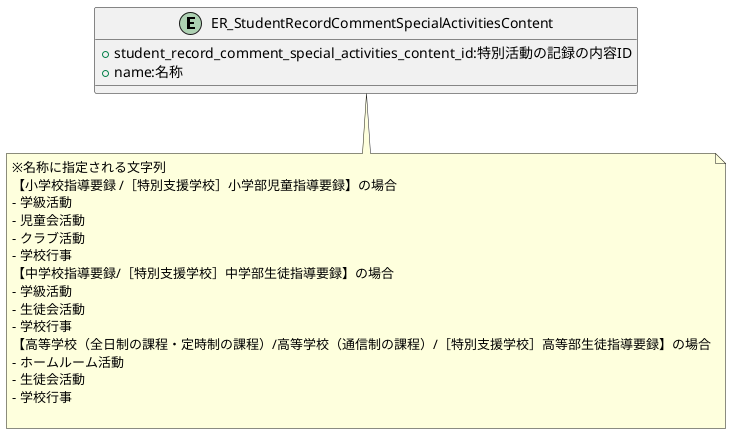 @startuml

entity "ER_StudentRecordCommentSpecialActivitiesContent"{
    + student_record_comment_special_activities_content_id:特別活動の記録の内容ID
    + name:名称
}

note bottom
※名称に指定される文字列
【小学校指導要録 /［特別支援学校］小学部児童指導要録】の場合
- 学級活動
- 児童会活動
- クラブ活動
- 学校行事
【中学校指導要録/［特別支援学校］中学部生徒指導要録】の場合
- 学級活動
- 生徒会活動
- 学校行事
【高等学校（全日制の課程・定時制の課程）/高等学校（通信制の課程）/［特別支援学校］高等部生徒指導要録】の場合
- ホームルーム活動
- 生徒会活動
- 学校行事

end note

@enduml